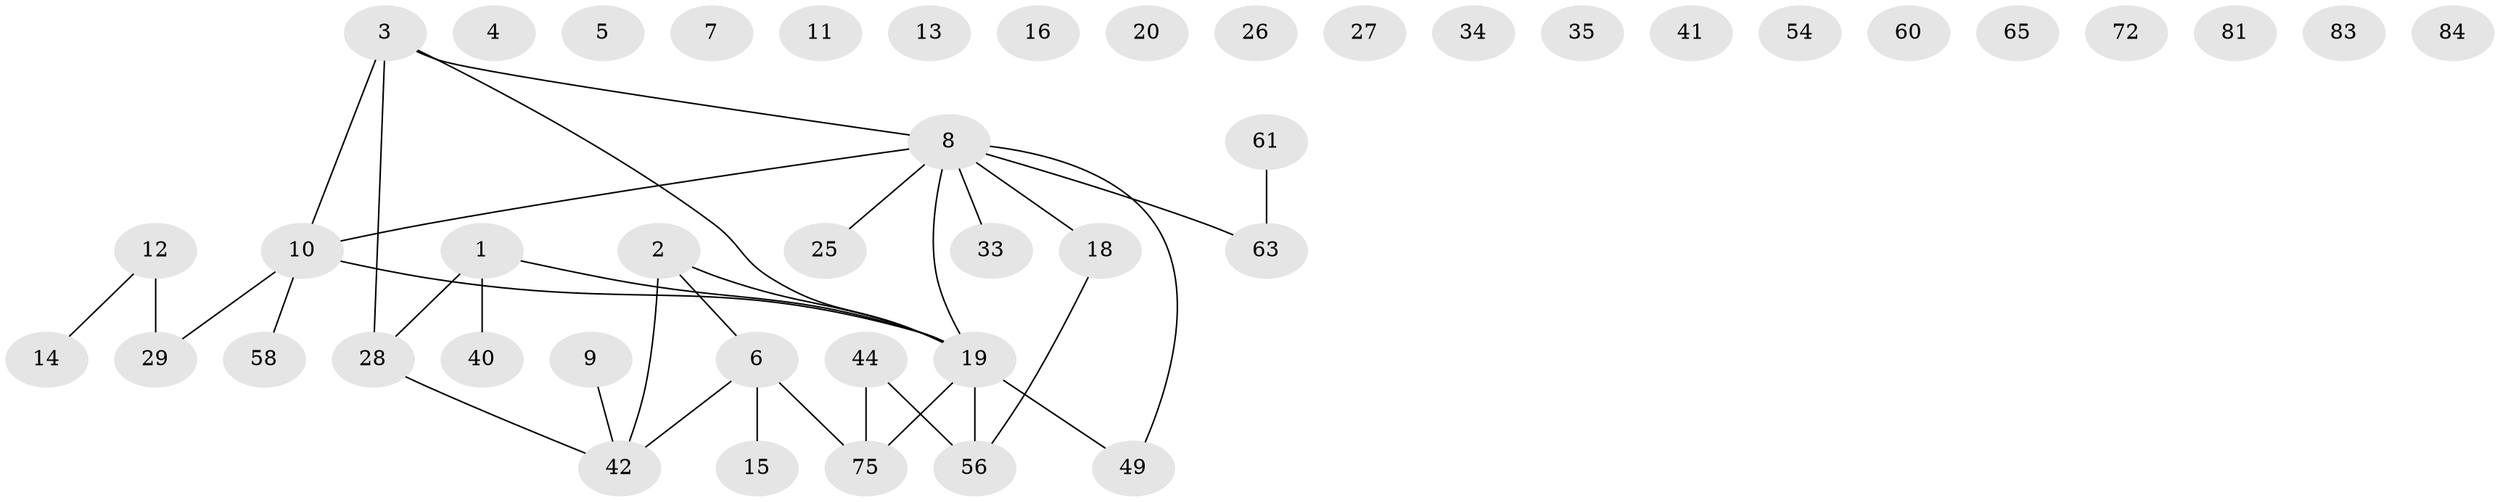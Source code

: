 // original degree distribution, {3: 0.11494252873563218, 4: 0.11494252873563218, 0: 0.1724137931034483, 1: 0.2988505747126437, 2: 0.26436781609195403, 6: 0.011494252873563218, 7: 0.011494252873563218, 5: 0.011494252873563218}
// Generated by graph-tools (version 1.1) at 2025/16/03/04/25 18:16:37]
// undirected, 44 vertices, 34 edges
graph export_dot {
graph [start="1"]
  node [color=gray90,style=filled];
  1 [super="+24+22"];
  2 [super="+86"];
  3 [super="+70"];
  4;
  5 [super="+51"];
  6 [super="+17+45"];
  7 [super="+21"];
  8 [super="+53+67+48+23"];
  9;
  10 [super="+55"];
  11 [super="+59"];
  12 [super="+36"];
  13;
  14 [super="+46"];
  15;
  16;
  18 [super="+57"];
  19 [super="+30"];
  20;
  25;
  26;
  27 [super="+64"];
  28 [super="+82"];
  29 [super="+32+37+31"];
  33;
  34;
  35;
  40 [super="+69"];
  41;
  42 [super="+47"];
  44;
  49 [super="+73"];
  54;
  56 [super="+68"];
  58;
  60;
  61;
  63 [super="+87"];
  65;
  72;
  75 [super="+77"];
  81;
  83;
  84;
  1 -- 40;
  1 -- 28;
  1 -- 19;
  2 -- 6;
  2 -- 19;
  2 -- 42;
  3 -- 28 [weight=2];
  3 -- 10;
  3 -- 8;
  3 -- 19;
  6 -- 75;
  6 -- 15;
  6 -- 42;
  8 -- 49;
  8 -- 63;
  8 -- 33;
  8 -- 18;
  8 -- 25;
  8 -- 10;
  8 -- 19;
  9 -- 42;
  10 -- 58;
  10 -- 29;
  10 -- 19;
  12 -- 29 [weight=2];
  12 -- 14;
  18 -- 56;
  19 -- 75;
  19 -- 49;
  19 -- 56;
  28 -- 42;
  44 -- 75;
  44 -- 56;
  61 -- 63;
}
